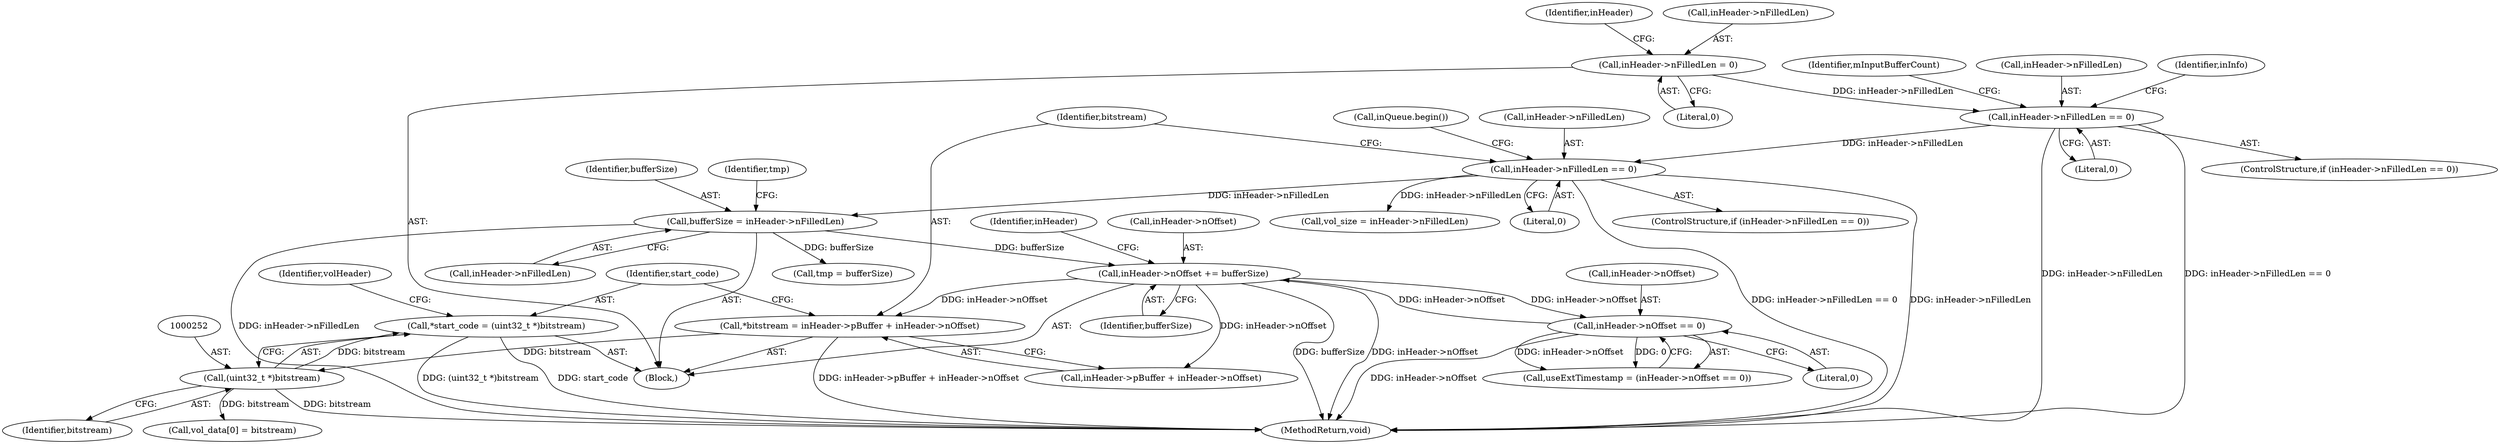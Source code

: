 digraph "0_Android_d2f47191538837e796e2b10c1ff7e1ee35f6e0ab@pointer" {
"1000249" [label="(Call,*start_code = (uint32_t *)bitstream)"];
"1000251" [label="(Call,(uint32_t *)bitstream)"];
"1000239" [label="(Call,*bitstream = inHeader->pBuffer + inHeader->nOffset)"];
"1000541" [label="(Call,inHeader->nOffset += bufferSize)"];
"1000461" [label="(Call,bufferSize = inHeader->nFilledLen)"];
"1000169" [label="(Call,inHeader->nFilledLen == 0)"];
"1000571" [label="(Call,inHeader->nFilledLen == 0)"];
"1000546" [label="(Call,inHeader->nFilledLen = 0)"];
"1000438" [label="(Call,inHeader->nOffset == 0)"];
"1000570" [label="(ControlStructure,if (inHeader->nFilledLen == 0))"];
"1000554" [label="(Identifier,inHeader)"];
"1000436" [label="(Call,useExtTimestamp = (inHeader->nOffset == 0))"];
"1000250" [label="(Identifier,start_code)"];
"1000176" [label="(Call,inQueue.begin())"];
"1000467" [label="(Call,tmp = bufferSize)"];
"1000253" [label="(Identifier,bitstream)"];
"1000572" [label="(Call,inHeader->nFilledLen)"];
"1000129" [label="(Block,)"];
"1000462" [label="(Identifier,bufferSize)"];
"1000550" [label="(Literal,0)"];
"1000542" [label="(Call,inHeader->nOffset)"];
"1000640" [label="(MethodReturn,void)"];
"1000241" [label="(Call,inHeader->pBuffer + inHeader->nOffset)"];
"1000442" [label="(Literal,0)"];
"1000541" [label="(Call,inHeader->nOffset += bufferSize)"];
"1000438" [label="(Call,inHeader->nOffset == 0)"];
"1000548" [label="(Identifier,inHeader)"];
"1000292" [label="(Call,vol_data[0] = bitstream)"];
"1000571" [label="(Call,inHeader->nFilledLen == 0)"];
"1000170" [label="(Call,inHeader->nFilledLen)"];
"1000461" [label="(Call,bufferSize = inHeader->nFilledLen)"];
"1000579" [label="(Identifier,inInfo)"];
"1000463" [label="(Call,inHeader->nFilledLen)"];
"1000575" [label="(Literal,0)"];
"1000249" [label="(Call,*start_code = (uint32_t *)bitstream)"];
"1000297" [label="(Call,vol_size = inHeader->nFilledLen)"];
"1000546" [label="(Call,inHeader->nFilledLen = 0)"];
"1000547" [label="(Call,inHeader->nFilledLen)"];
"1000468" [label="(Identifier,tmp)"];
"1000173" [label="(Literal,0)"];
"1000256" [label="(Identifier,volHeader)"];
"1000593" [label="(Identifier,mInputBufferCount)"];
"1000545" [label="(Identifier,bufferSize)"];
"1000439" [label="(Call,inHeader->nOffset)"];
"1000240" [label="(Identifier,bitstream)"];
"1000169" [label="(Call,inHeader->nFilledLen == 0)"];
"1000239" [label="(Call,*bitstream = inHeader->pBuffer + inHeader->nOffset)"];
"1000251" [label="(Call,(uint32_t *)bitstream)"];
"1000168" [label="(ControlStructure,if (inHeader->nFilledLen == 0))"];
"1000249" -> "1000129"  [label="AST: "];
"1000249" -> "1000251"  [label="CFG: "];
"1000250" -> "1000249"  [label="AST: "];
"1000251" -> "1000249"  [label="AST: "];
"1000256" -> "1000249"  [label="CFG: "];
"1000249" -> "1000640"  [label="DDG: (uint32_t *)bitstream"];
"1000249" -> "1000640"  [label="DDG: start_code"];
"1000251" -> "1000249"  [label="DDG: bitstream"];
"1000251" -> "1000253"  [label="CFG: "];
"1000252" -> "1000251"  [label="AST: "];
"1000253" -> "1000251"  [label="AST: "];
"1000251" -> "1000640"  [label="DDG: bitstream"];
"1000239" -> "1000251"  [label="DDG: bitstream"];
"1000251" -> "1000292"  [label="DDG: bitstream"];
"1000239" -> "1000129"  [label="AST: "];
"1000239" -> "1000241"  [label="CFG: "];
"1000240" -> "1000239"  [label="AST: "];
"1000241" -> "1000239"  [label="AST: "];
"1000250" -> "1000239"  [label="CFG: "];
"1000239" -> "1000640"  [label="DDG: inHeader->pBuffer + inHeader->nOffset"];
"1000541" -> "1000239"  [label="DDG: inHeader->nOffset"];
"1000541" -> "1000129"  [label="AST: "];
"1000541" -> "1000545"  [label="CFG: "];
"1000542" -> "1000541"  [label="AST: "];
"1000545" -> "1000541"  [label="AST: "];
"1000548" -> "1000541"  [label="CFG: "];
"1000541" -> "1000640"  [label="DDG: inHeader->nOffset"];
"1000541" -> "1000640"  [label="DDG: bufferSize"];
"1000541" -> "1000241"  [label="DDG: inHeader->nOffset"];
"1000541" -> "1000438"  [label="DDG: inHeader->nOffset"];
"1000461" -> "1000541"  [label="DDG: bufferSize"];
"1000438" -> "1000541"  [label="DDG: inHeader->nOffset"];
"1000461" -> "1000129"  [label="AST: "];
"1000461" -> "1000463"  [label="CFG: "];
"1000462" -> "1000461"  [label="AST: "];
"1000463" -> "1000461"  [label="AST: "];
"1000468" -> "1000461"  [label="CFG: "];
"1000461" -> "1000640"  [label="DDG: inHeader->nFilledLen"];
"1000169" -> "1000461"  [label="DDG: inHeader->nFilledLen"];
"1000461" -> "1000467"  [label="DDG: bufferSize"];
"1000169" -> "1000168"  [label="AST: "];
"1000169" -> "1000173"  [label="CFG: "];
"1000170" -> "1000169"  [label="AST: "];
"1000173" -> "1000169"  [label="AST: "];
"1000176" -> "1000169"  [label="CFG: "];
"1000240" -> "1000169"  [label="CFG: "];
"1000169" -> "1000640"  [label="DDG: inHeader->nFilledLen == 0"];
"1000169" -> "1000640"  [label="DDG: inHeader->nFilledLen"];
"1000571" -> "1000169"  [label="DDG: inHeader->nFilledLen"];
"1000169" -> "1000297"  [label="DDG: inHeader->nFilledLen"];
"1000571" -> "1000570"  [label="AST: "];
"1000571" -> "1000575"  [label="CFG: "];
"1000572" -> "1000571"  [label="AST: "];
"1000575" -> "1000571"  [label="AST: "];
"1000579" -> "1000571"  [label="CFG: "];
"1000593" -> "1000571"  [label="CFG: "];
"1000571" -> "1000640"  [label="DDG: inHeader->nFilledLen == 0"];
"1000571" -> "1000640"  [label="DDG: inHeader->nFilledLen"];
"1000546" -> "1000571"  [label="DDG: inHeader->nFilledLen"];
"1000546" -> "1000129"  [label="AST: "];
"1000546" -> "1000550"  [label="CFG: "];
"1000547" -> "1000546"  [label="AST: "];
"1000550" -> "1000546"  [label="AST: "];
"1000554" -> "1000546"  [label="CFG: "];
"1000438" -> "1000436"  [label="AST: "];
"1000438" -> "1000442"  [label="CFG: "];
"1000439" -> "1000438"  [label="AST: "];
"1000442" -> "1000438"  [label="AST: "];
"1000436" -> "1000438"  [label="CFG: "];
"1000438" -> "1000640"  [label="DDG: inHeader->nOffset"];
"1000438" -> "1000436"  [label="DDG: inHeader->nOffset"];
"1000438" -> "1000436"  [label="DDG: 0"];
}
